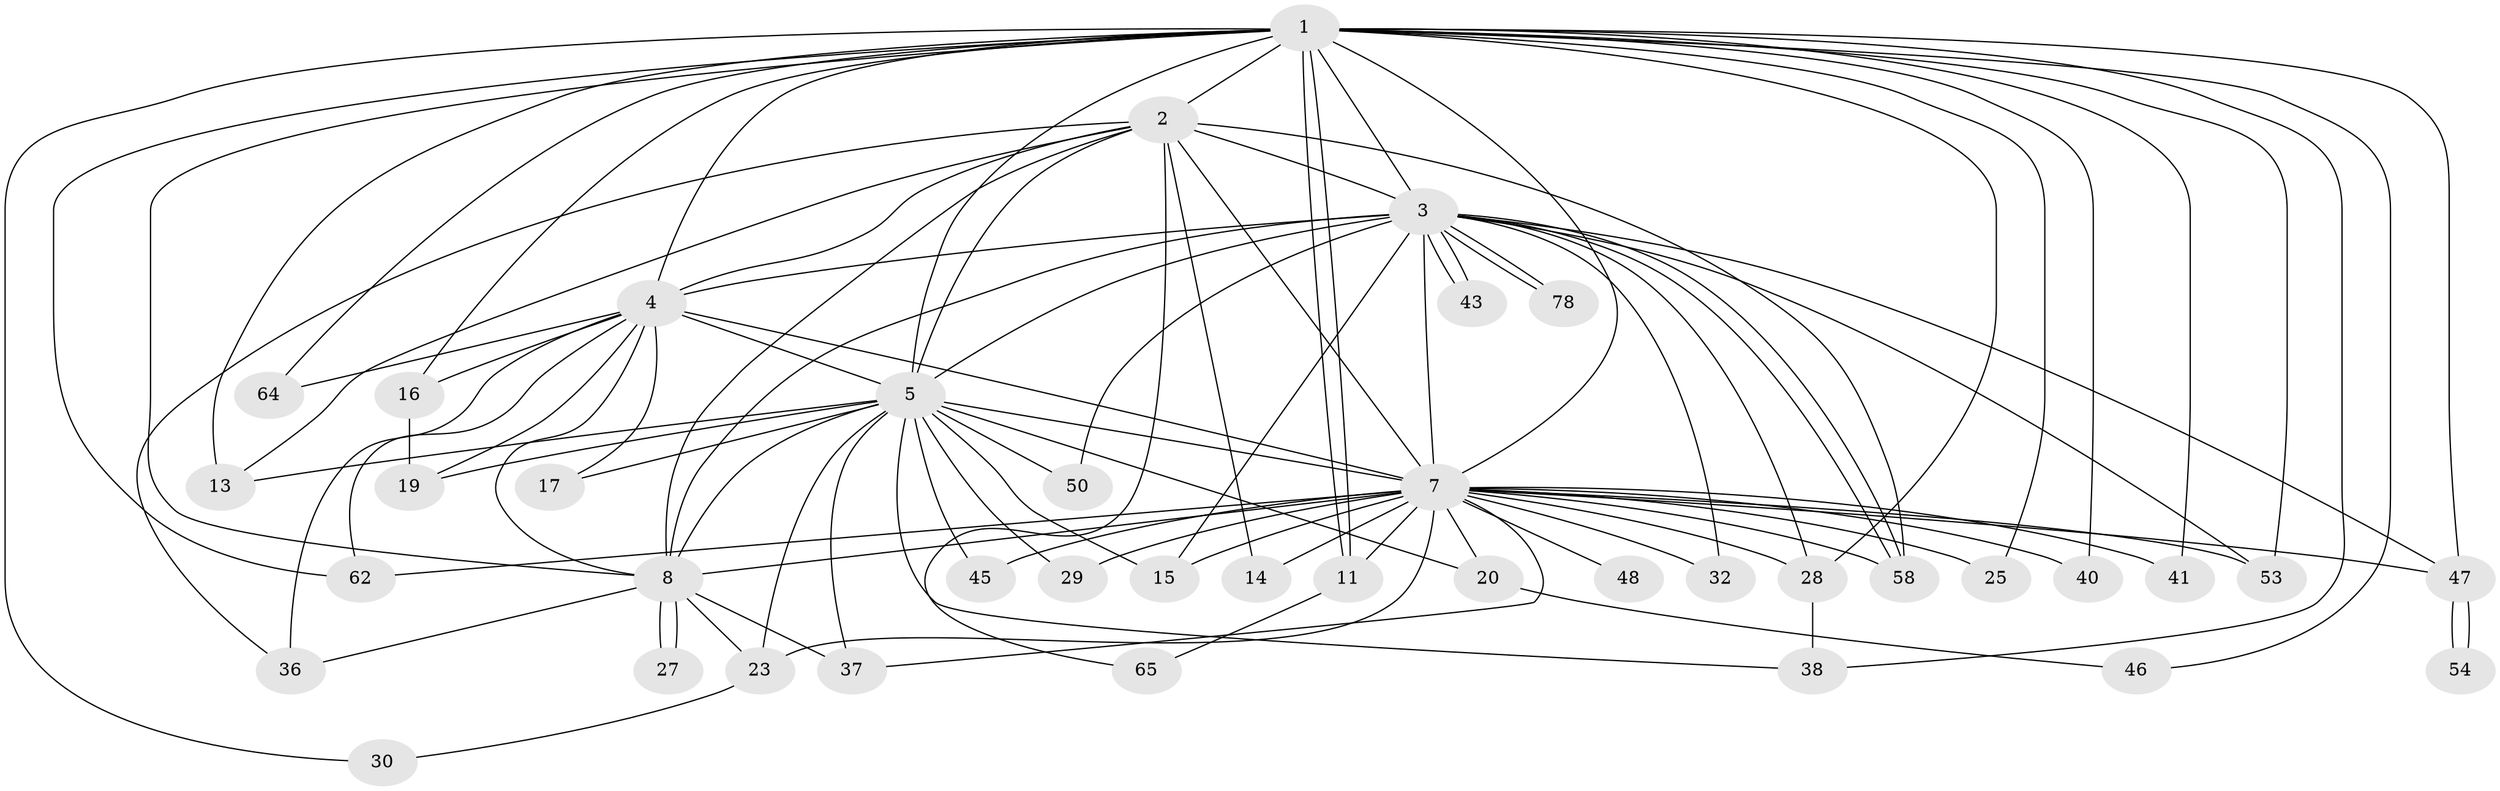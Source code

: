 // original degree distribution, {22: 0.0125, 18: 0.025, 21: 0.0125, 16: 0.0125, 25: 0.0125, 17: 0.025, 20: 0.0125, 19: 0.0125, 5: 0.0125, 3: 0.2125, 4: 0.075, 2: 0.5625, 7: 0.0125}
// Generated by graph-tools (version 1.1) at 2025/13/03/09/25 04:13:47]
// undirected, 40 vertices, 100 edges
graph export_dot {
graph [start="1"]
  node [color=gray90,style=filled];
  1 [super="+34+6+57"];
  2 [super="+26"];
  3 [super="+18"];
  4;
  5;
  7 [super="+44+21+31+76+56+9+12+52"];
  8 [super="+66+74"];
  11 [super="+42+33"];
  13 [super="+51"];
  14;
  15;
  16 [super="+55"];
  17;
  19 [super="+24"];
  20 [super="+39"];
  23;
  25 [super="+80"];
  27;
  28;
  29;
  30;
  32;
  36 [super="+77"];
  37 [super="+73"];
  38 [super="+72"];
  40;
  41;
  43;
  45;
  46;
  47 [super="+79+49"];
  48;
  50;
  53;
  54;
  58 [super="+60+69"];
  62 [super="+67"];
  64;
  65;
  78;
  1 -- 2 [weight=2];
  1 -- 3 [weight=2];
  1 -- 4 [weight=2];
  1 -- 5 [weight=3];
  1 -- 7 [weight=7];
  1 -- 8 [weight=3];
  1 -- 11 [weight=2];
  1 -- 11;
  1 -- 16;
  1 -- 25 [weight=2];
  1 -- 30;
  1 -- 41;
  1 -- 64;
  1 -- 47;
  1 -- 38;
  1 -- 40;
  1 -- 13;
  1 -- 46;
  1 -- 28;
  1 -- 62;
  1 -- 53;
  2 -- 3;
  2 -- 4;
  2 -- 5;
  2 -- 7 [weight=5];
  2 -- 8 [weight=2];
  2 -- 14;
  2 -- 36;
  2 -- 65;
  2 -- 58;
  2 -- 13 [weight=2];
  3 -- 4 [weight=2];
  3 -- 5 [weight=2];
  3 -- 7 [weight=3];
  3 -- 8 [weight=2];
  3 -- 32;
  3 -- 43;
  3 -- 43;
  3 -- 47;
  3 -- 50;
  3 -- 53;
  3 -- 58;
  3 -- 58;
  3 -- 78;
  3 -- 78;
  3 -- 28;
  3 -- 15;
  4 -- 5;
  4 -- 7 [weight=3];
  4 -- 8;
  4 -- 16;
  4 -- 17;
  4 -- 19;
  4 -- 36;
  4 -- 64;
  4 -- 62;
  5 -- 7 [weight=5];
  5 -- 8;
  5 -- 13;
  5 -- 15;
  5 -- 17;
  5 -- 19 [weight=2];
  5 -- 20;
  5 -- 23;
  5 -- 29;
  5 -- 38;
  5 -- 45;
  5 -- 50;
  5 -- 37;
  7 -- 8 [weight=5];
  7 -- 28;
  7 -- 29;
  7 -- 53;
  7 -- 58;
  7 -- 32;
  7 -- 23;
  7 -- 14;
  7 -- 15;
  7 -- 20 [weight=2];
  7 -- 25;
  7 -- 37;
  7 -- 40;
  7 -- 41;
  7 -- 45;
  7 -- 47 [weight=3];
  7 -- 48;
  7 -- 62;
  7 -- 11 [weight=2];
  8 -- 23;
  8 -- 27;
  8 -- 27;
  8 -- 37;
  8 -- 36;
  11 -- 65;
  16 -- 19;
  20 -- 46;
  23 -- 30;
  28 -- 38;
  47 -- 54;
  47 -- 54;
}
